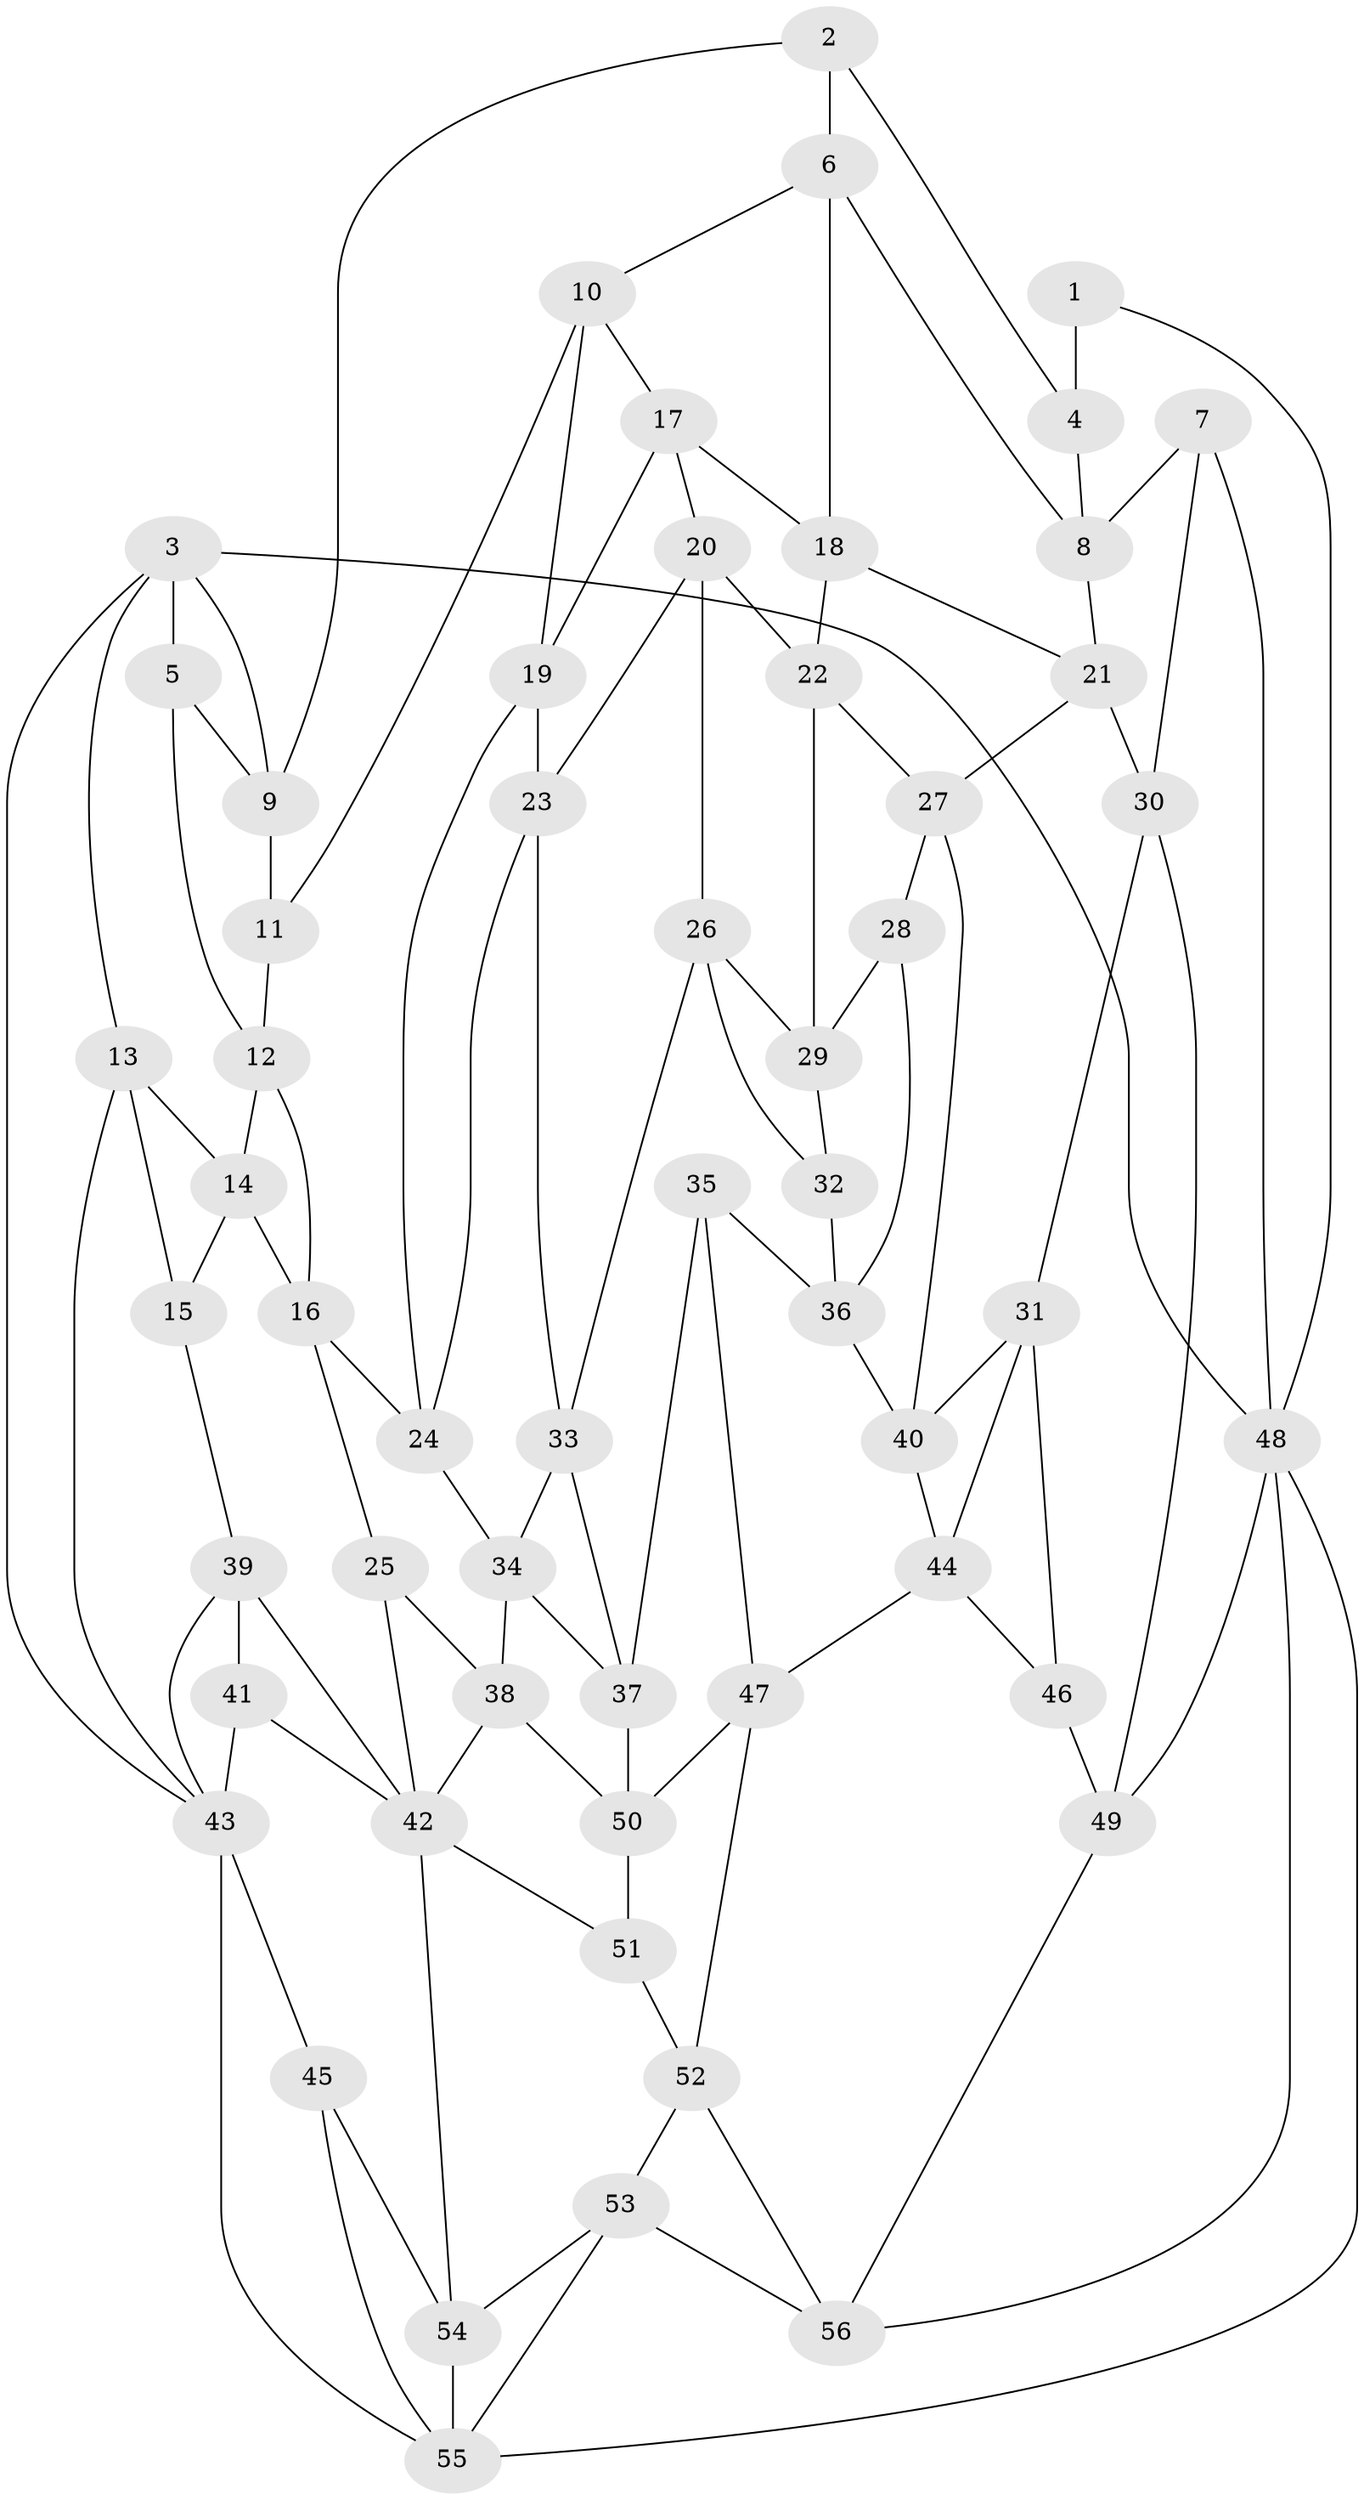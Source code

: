 // original degree distribution, {3: 0.018018018018018018, 4: 0.23423423423423423, 5: 0.5405405405405406, 6: 0.2072072072072072}
// Generated by graph-tools (version 1.1) at 2025/51/03/09/25 03:51:00]
// undirected, 56 vertices, 108 edges
graph export_dot {
graph [start="1"]
  node [color=gray90,style=filled];
  1;
  2;
  3;
  4;
  5;
  6;
  7;
  8;
  9;
  10;
  11;
  12;
  13;
  14;
  15;
  16;
  17;
  18;
  19;
  20;
  21;
  22;
  23;
  24;
  25;
  26;
  27;
  28;
  29;
  30;
  31;
  32;
  33;
  34;
  35;
  36;
  37;
  38;
  39;
  40;
  41;
  42;
  43;
  44;
  45;
  46;
  47;
  48;
  49;
  50;
  51;
  52;
  53;
  54;
  55;
  56;
  1 -- 4 [weight=2.0];
  1 -- 48 [weight=1.0];
  2 -- 4 [weight=1.0];
  2 -- 6 [weight=1.0];
  2 -- 9 [weight=1.0];
  3 -- 5 [weight=2.0];
  3 -- 9 [weight=1.0];
  3 -- 13 [weight=1.0];
  3 -- 43 [weight=1.0];
  3 -- 48 [weight=1.0];
  4 -- 8 [weight=1.0];
  5 -- 9 [weight=1.0];
  5 -- 12 [weight=1.0];
  6 -- 8 [weight=1.0];
  6 -- 10 [weight=1.0];
  6 -- 18 [weight=1.0];
  7 -- 8 [weight=1.0];
  7 -- 30 [weight=1.0];
  7 -- 48 [weight=1.0];
  8 -- 21 [weight=1.0];
  9 -- 11 [weight=1.0];
  10 -- 11 [weight=1.0];
  10 -- 17 [weight=1.0];
  10 -- 19 [weight=1.0];
  11 -- 12 [weight=1.0];
  12 -- 14 [weight=1.0];
  12 -- 16 [weight=1.0];
  13 -- 14 [weight=1.0];
  13 -- 15 [weight=1.0];
  13 -- 43 [weight=1.0];
  14 -- 15 [weight=1.0];
  14 -- 16 [weight=1.0];
  15 -- 39 [weight=1.0];
  16 -- 24 [weight=1.0];
  16 -- 25 [weight=1.0];
  17 -- 18 [weight=1.0];
  17 -- 19 [weight=1.0];
  17 -- 20 [weight=1.0];
  18 -- 21 [weight=1.0];
  18 -- 22 [weight=1.0];
  19 -- 23 [weight=1.0];
  19 -- 24 [weight=1.0];
  20 -- 22 [weight=1.0];
  20 -- 23 [weight=1.0];
  20 -- 26 [weight=1.0];
  21 -- 27 [weight=1.0];
  21 -- 30 [weight=1.0];
  22 -- 27 [weight=1.0];
  22 -- 29 [weight=1.0];
  23 -- 24 [weight=1.0];
  23 -- 33 [weight=1.0];
  24 -- 34 [weight=1.0];
  25 -- 38 [weight=1.0];
  25 -- 42 [weight=1.0];
  26 -- 29 [weight=1.0];
  26 -- 32 [weight=1.0];
  26 -- 33 [weight=1.0];
  27 -- 28 [weight=1.0];
  27 -- 40 [weight=1.0];
  28 -- 29 [weight=1.0];
  28 -- 36 [weight=1.0];
  29 -- 32 [weight=1.0];
  30 -- 31 [weight=1.0];
  30 -- 49 [weight=1.0];
  31 -- 40 [weight=1.0];
  31 -- 44 [weight=1.0];
  31 -- 46 [weight=1.0];
  32 -- 36 [weight=1.0];
  33 -- 34 [weight=1.0];
  33 -- 37 [weight=1.0];
  34 -- 37 [weight=1.0];
  34 -- 38 [weight=1.0];
  35 -- 36 [weight=1.0];
  35 -- 37 [weight=1.0];
  35 -- 47 [weight=1.0];
  36 -- 40 [weight=1.0];
  37 -- 50 [weight=1.0];
  38 -- 42 [weight=1.0];
  38 -- 50 [weight=1.0];
  39 -- 41 [weight=1.0];
  39 -- 42 [weight=1.0];
  39 -- 43 [weight=1.0];
  40 -- 44 [weight=1.0];
  41 -- 42 [weight=1.0];
  41 -- 43 [weight=1.0];
  42 -- 51 [weight=1.0];
  42 -- 54 [weight=1.0];
  43 -- 45 [weight=2.0];
  43 -- 55 [weight=1.0];
  44 -- 46 [weight=1.0];
  44 -- 47 [weight=1.0];
  45 -- 54 [weight=1.0];
  45 -- 55 [weight=1.0];
  46 -- 49 [weight=1.0];
  47 -- 50 [weight=1.0];
  47 -- 52 [weight=1.0];
  48 -- 49 [weight=1.0];
  48 -- 55 [weight=1.0];
  48 -- 56 [weight=1.0];
  49 -- 56 [weight=1.0];
  50 -- 51 [weight=1.0];
  51 -- 52 [weight=1.0];
  52 -- 53 [weight=1.0];
  52 -- 56 [weight=1.0];
  53 -- 54 [weight=1.0];
  53 -- 55 [weight=1.0];
  53 -- 56 [weight=1.0];
  54 -- 55 [weight=1.0];
}
